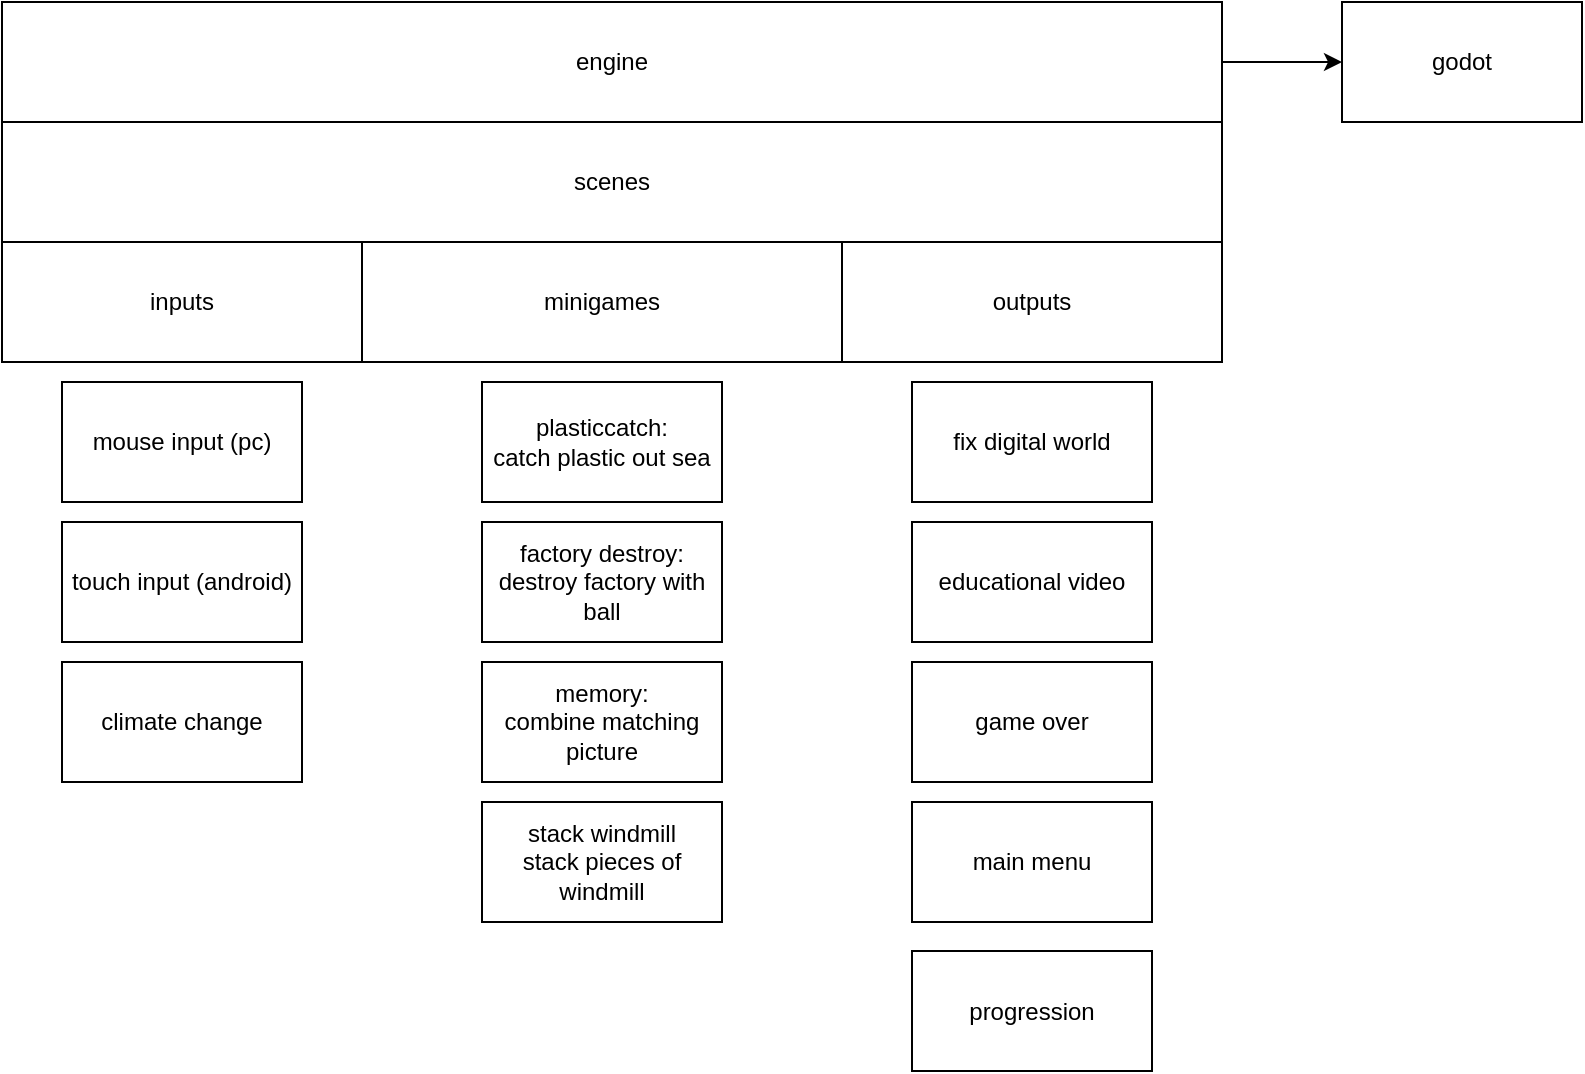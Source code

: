 <mxfile version="23.1.6" type="github">
  <diagram name="Page-1" id="TQ3RvjuryefRvW5htU28">
    <mxGraphModel dx="1180" dy="753" grid="1" gridSize="10" guides="1" tooltips="1" connect="1" arrows="1" fold="1" page="1" pageScale="1" pageWidth="827" pageHeight="1169" math="0" shadow="0">
      <root>
        <mxCell id="0" />
        <mxCell id="1" parent="0" />
        <mxCell id="2Baxp5Ye8EafHjWzXj3a-18" style="edgeStyle=orthogonalEdgeStyle;rounded=0;orthogonalLoop=1;jettySize=auto;html=1;entryX=0;entryY=0.5;entryDx=0;entryDy=0;" parent="1" source="2Baxp5Ye8EafHjWzXj3a-1" target="2Baxp5Ye8EafHjWzXj3a-17" edge="1">
          <mxGeometry relative="1" as="geometry" />
        </mxCell>
        <mxCell id="2Baxp5Ye8EafHjWzXj3a-1" value="engine" style="rounded=0;whiteSpace=wrap;html=1;" parent="1" vertex="1">
          <mxGeometry x="100" y="110" width="610" height="60" as="geometry" />
        </mxCell>
        <mxCell id="2Baxp5Ye8EafHjWzXj3a-4" value="scenes" style="rounded=0;whiteSpace=wrap;html=1;" parent="1" vertex="1">
          <mxGeometry x="100" y="170" width="610" height="60" as="geometry" />
        </mxCell>
        <mxCell id="2Baxp5Ye8EafHjWzXj3a-5" value="inputs" style="rounded=0;whiteSpace=wrap;html=1;" parent="1" vertex="1">
          <mxGeometry x="100" y="230" width="180" height="60" as="geometry" />
        </mxCell>
        <mxCell id="2Baxp5Ye8EafHjWzXj3a-6" value="minigames" style="rounded=0;whiteSpace=wrap;html=1;" parent="1" vertex="1">
          <mxGeometry x="280" y="230" width="240" height="60" as="geometry" />
        </mxCell>
        <mxCell id="2Baxp5Ye8EafHjWzXj3a-7" value="outputs" style="rounded=0;whiteSpace=wrap;html=1;" parent="1" vertex="1">
          <mxGeometry x="520" y="230" width="190" height="60" as="geometry" />
        </mxCell>
        <mxCell id="2Baxp5Ye8EafHjWzXj3a-9" value="plasticcatch:&lt;br&gt;catch plastic out sea" style="rounded=0;whiteSpace=wrap;html=1;" parent="1" vertex="1">
          <mxGeometry x="340" y="300" width="120" height="60" as="geometry" />
        </mxCell>
        <mxCell id="2Baxp5Ye8EafHjWzXj3a-10" value="memory:&lt;br&gt;combine matching picture" style="rounded=0;whiteSpace=wrap;html=1;" parent="1" vertex="1">
          <mxGeometry x="340" y="440" width="120" height="60" as="geometry" />
        </mxCell>
        <mxCell id="2Baxp5Ye8EafHjWzXj3a-11" value="factory destroy:&lt;br&gt;destroy factory with ball" style="rounded=0;whiteSpace=wrap;html=1;" parent="1" vertex="1">
          <mxGeometry x="340" y="370" width="120" height="60" as="geometry" />
        </mxCell>
        <mxCell id="2Baxp5Ye8EafHjWzXj3a-12" value="stack windmill&lt;br&gt;stack pieces of windmill" style="rounded=0;whiteSpace=wrap;html=1;" parent="1" vertex="1">
          <mxGeometry x="340" y="510" width="120" height="60" as="geometry" />
        </mxCell>
        <mxCell id="2Baxp5Ye8EafHjWzXj3a-16" value="&lt;span style=&quot;background-color: initial;&quot;&gt;fix digital world&lt;/span&gt;" style="rounded=0;whiteSpace=wrap;html=1;align=center;" parent="1" vertex="1">
          <mxGeometry x="555" y="300" width="120" height="60" as="geometry" />
        </mxCell>
        <mxCell id="2Baxp5Ye8EafHjWzXj3a-17" value="godot" style="rounded=0;whiteSpace=wrap;html=1;" parent="1" vertex="1">
          <mxGeometry x="770" y="110" width="120" height="60" as="geometry" />
        </mxCell>
        <mxCell id="2Baxp5Ye8EafHjWzXj3a-19" value="educational video" style="rounded=0;whiteSpace=wrap;html=1;" parent="1" vertex="1">
          <mxGeometry x="555" y="370" width="120" height="60" as="geometry" />
        </mxCell>
        <mxCell id="2Baxp5Ye8EafHjWzXj3a-21" value="game over" style="rounded=0;whiteSpace=wrap;html=1;" parent="1" vertex="1">
          <mxGeometry x="555" y="440" width="120" height="60" as="geometry" />
        </mxCell>
        <mxCell id="2Baxp5Ye8EafHjWzXj3a-22" value="main menu" style="rounded=0;whiteSpace=wrap;html=1;" parent="1" vertex="1">
          <mxGeometry x="555" y="510" width="120" height="60" as="geometry" />
        </mxCell>
        <mxCell id="2Baxp5Ye8EafHjWzXj3a-23" value="progression" style="rounded=0;whiteSpace=wrap;html=1;" parent="1" vertex="1">
          <mxGeometry x="555" y="584.5" width="120" height="60" as="geometry" />
        </mxCell>
        <mxCell id="2Baxp5Ye8EafHjWzXj3a-24" value="mouse input (pc)" style="rounded=0;whiteSpace=wrap;html=1;" parent="1" vertex="1">
          <mxGeometry x="130" y="300" width="120" height="60" as="geometry" />
        </mxCell>
        <mxCell id="2Baxp5Ye8EafHjWzXj3a-25" value="touch input (android)" style="rounded=0;whiteSpace=wrap;html=1;" parent="1" vertex="1">
          <mxGeometry x="130" y="370" width="120" height="60" as="geometry" />
        </mxCell>
        <mxCell id="2Baxp5Ye8EafHjWzXj3a-26" value="climate change" style="rounded=0;whiteSpace=wrap;html=1;" parent="1" vertex="1">
          <mxGeometry x="130" y="440" width="120" height="60" as="geometry" />
        </mxCell>
      </root>
    </mxGraphModel>
  </diagram>
</mxfile>
